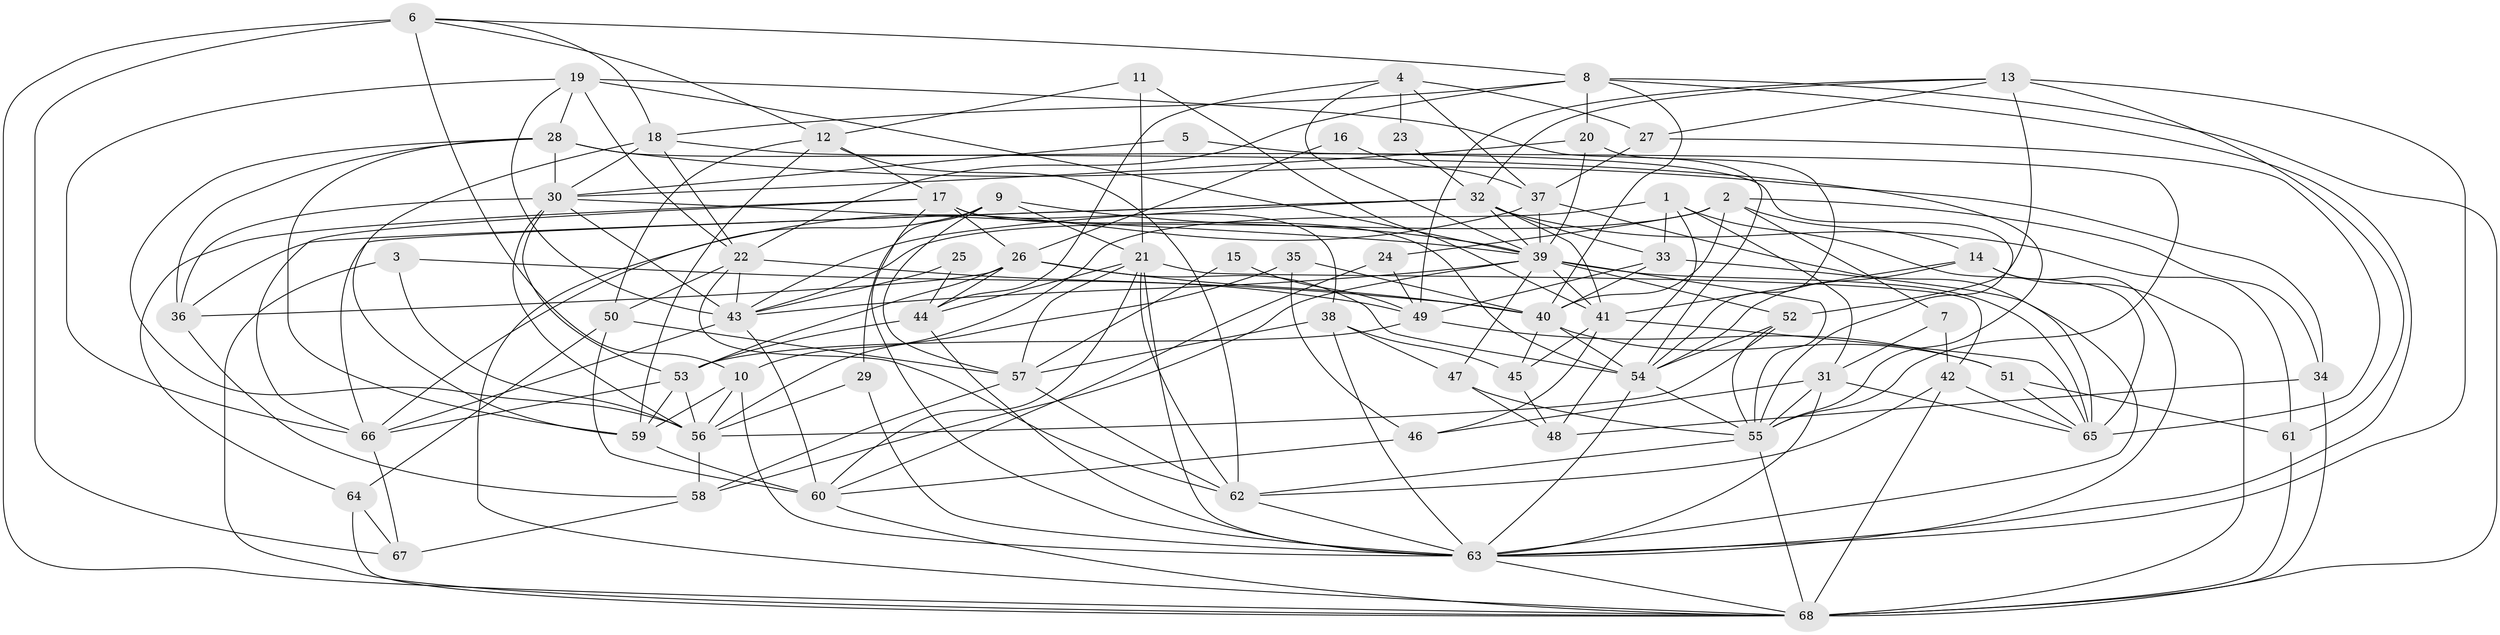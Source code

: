 // original degree distribution, {2: 0.15555555555555556, 4: 0.2222222222222222, 3: 0.2518518518518518, 6: 0.11851851851851852, 5: 0.2222222222222222, 8: 0.014814814814814815, 7: 0.014814814814814815}
// Generated by graph-tools (version 1.1) at 2025/50/03/09/25 03:50:06]
// undirected, 68 vertices, 198 edges
graph export_dot {
graph [start="1"]
  node [color=gray90,style=filled];
  1;
  2;
  3;
  4;
  5;
  6;
  7;
  8;
  9;
  10;
  11;
  12;
  13;
  14;
  15;
  16;
  17;
  18;
  19;
  20;
  21;
  22;
  23;
  24;
  25;
  26;
  27;
  28;
  29;
  30;
  31;
  32;
  33;
  34;
  35;
  36;
  37;
  38;
  39;
  40;
  41;
  42;
  43;
  44;
  45;
  46;
  47;
  48;
  49;
  50;
  51;
  52;
  53;
  54;
  55;
  56;
  57;
  58;
  59;
  60;
  61;
  62;
  63;
  64;
  65;
  66;
  67;
  68;
  1 -- 10 [weight=1.0];
  1 -- 31 [weight=1.0];
  1 -- 33 [weight=1.0];
  1 -- 48 [weight=1.0];
  1 -- 65 [weight=1.0];
  2 -- 7 [weight=1.0];
  2 -- 14 [weight=1.0];
  2 -- 24 [weight=1.0];
  2 -- 34 [weight=1.0];
  2 -- 40 [weight=1.0];
  2 -- 43 [weight=1.0];
  3 -- 40 [weight=1.0];
  3 -- 56 [weight=1.0];
  3 -- 68 [weight=1.0];
  4 -- 23 [weight=1.0];
  4 -- 27 [weight=1.0];
  4 -- 37 [weight=1.0];
  4 -- 39 [weight=1.0];
  4 -- 44 [weight=1.0];
  5 -- 30 [weight=1.0];
  5 -- 55 [weight=1.0];
  6 -- 8 [weight=1.0];
  6 -- 10 [weight=1.0];
  6 -- 12 [weight=1.0];
  6 -- 18 [weight=1.0];
  6 -- 67 [weight=1.0];
  6 -- 68 [weight=1.0];
  7 -- 31 [weight=1.0];
  7 -- 42 [weight=1.0];
  8 -- 18 [weight=1.0];
  8 -- 20 [weight=1.0];
  8 -- 22 [weight=1.0];
  8 -- 40 [weight=1.0];
  8 -- 63 [weight=1.0];
  8 -- 68 [weight=1.0];
  9 -- 21 [weight=1.0];
  9 -- 29 [weight=1.0];
  9 -- 39 [weight=1.0];
  9 -- 57 [weight=1.0];
  9 -- 68 [weight=1.0];
  10 -- 56 [weight=1.0];
  10 -- 59 [weight=1.0];
  10 -- 63 [weight=1.0];
  11 -- 12 [weight=1.0];
  11 -- 21 [weight=1.0];
  11 -- 41 [weight=1.0];
  12 -- 17 [weight=1.0];
  12 -- 50 [weight=1.0];
  12 -- 59 [weight=1.0];
  12 -- 62 [weight=1.0];
  13 -- 27 [weight=1.0];
  13 -- 32 [weight=1.0];
  13 -- 49 [weight=1.0];
  13 -- 52 [weight=1.0];
  13 -- 61 [weight=1.0];
  13 -- 63 [weight=1.0];
  14 -- 41 [weight=1.0];
  14 -- 54 [weight=1.0];
  14 -- 63 [weight=1.0];
  14 -- 68 [weight=1.0];
  15 -- 49 [weight=1.0];
  15 -- 57 [weight=1.0];
  16 -- 26 [weight=1.0];
  16 -- 37 [weight=1.0];
  17 -- 26 [weight=1.0];
  17 -- 38 [weight=1.0];
  17 -- 54 [weight=1.0];
  17 -- 63 [weight=1.0];
  17 -- 64 [weight=1.0];
  17 -- 66 [weight=1.0];
  18 -- 22 [weight=1.0];
  18 -- 30 [weight=1.0];
  18 -- 55 [weight=1.0];
  18 -- 59 [weight=1.0];
  19 -- 22 [weight=1.0];
  19 -- 28 [weight=1.0];
  19 -- 39 [weight=1.0];
  19 -- 43 [weight=1.0];
  19 -- 54 [weight=1.0];
  19 -- 66 [weight=1.0];
  20 -- 30 [weight=1.0];
  20 -- 39 [weight=1.0];
  20 -- 54 [weight=1.0];
  21 -- 42 [weight=1.0];
  21 -- 44 [weight=1.0];
  21 -- 57 [weight=1.0];
  21 -- 60 [weight=1.0];
  21 -- 62 [weight=1.0];
  21 -- 63 [weight=1.0];
  22 -- 43 [weight=1.0];
  22 -- 49 [weight=1.0];
  22 -- 50 [weight=1.0];
  22 -- 62 [weight=1.0];
  23 -- 32 [weight=1.0];
  24 -- 49 [weight=1.0];
  24 -- 60 [weight=1.0];
  25 -- 43 [weight=1.0];
  25 -- 44 [weight=1.0];
  26 -- 36 [weight=1.0];
  26 -- 40 [weight=1.0];
  26 -- 44 [weight=1.0];
  26 -- 53 [weight=1.0];
  26 -- 54 [weight=1.0];
  27 -- 37 [weight=1.0];
  27 -- 65 [weight=1.0];
  28 -- 30 [weight=1.0];
  28 -- 34 [weight=1.0];
  28 -- 36 [weight=1.0];
  28 -- 55 [weight=1.0];
  28 -- 56 [weight=1.0];
  28 -- 59 [weight=1.0];
  29 -- 56 [weight=1.0];
  29 -- 63 [weight=1.0];
  30 -- 36 [weight=1.0];
  30 -- 39 [weight=1.0];
  30 -- 43 [weight=1.0];
  30 -- 53 [weight=1.0];
  30 -- 56 [weight=1.0];
  31 -- 46 [weight=1.0];
  31 -- 55 [weight=1.0];
  31 -- 63 [weight=1.0];
  31 -- 65 [weight=1.0];
  32 -- 33 [weight=1.0];
  32 -- 36 [weight=1.0];
  32 -- 39 [weight=1.0];
  32 -- 41 [weight=1.0];
  32 -- 43 [weight=1.0];
  32 -- 61 [weight=1.0];
  32 -- 66 [weight=1.0];
  33 -- 40 [weight=1.0];
  33 -- 49 [weight=1.0];
  33 -- 63 [weight=1.0];
  34 -- 48 [weight=2.0];
  34 -- 68 [weight=1.0];
  35 -- 40 [weight=1.0];
  35 -- 46 [weight=1.0];
  35 -- 56 [weight=1.0];
  36 -- 58 [weight=1.0];
  37 -- 39 [weight=1.0];
  37 -- 65 [weight=1.0];
  37 -- 66 [weight=1.0];
  38 -- 45 [weight=1.0];
  38 -- 47 [weight=1.0];
  38 -- 57 [weight=1.0];
  38 -- 63 [weight=1.0];
  39 -- 41 [weight=1.0];
  39 -- 43 [weight=1.0];
  39 -- 47 [weight=1.0];
  39 -- 52 [weight=1.0];
  39 -- 55 [weight=1.0];
  39 -- 58 [weight=1.0];
  39 -- 65 [weight=1.0];
  40 -- 45 [weight=1.0];
  40 -- 51 [weight=1.0];
  40 -- 54 [weight=1.0];
  41 -- 45 [weight=1.0];
  41 -- 46 [weight=1.0];
  41 -- 65 [weight=1.0];
  42 -- 62 [weight=1.0];
  42 -- 65 [weight=1.0];
  42 -- 68 [weight=1.0];
  43 -- 60 [weight=1.0];
  43 -- 66 [weight=1.0];
  44 -- 53 [weight=1.0];
  44 -- 63 [weight=1.0];
  45 -- 48 [weight=1.0];
  46 -- 60 [weight=1.0];
  47 -- 48 [weight=2.0];
  47 -- 55 [weight=1.0];
  49 -- 51 [weight=1.0];
  49 -- 53 [weight=1.0];
  50 -- 57 [weight=1.0];
  50 -- 60 [weight=1.0];
  50 -- 64 [weight=1.0];
  51 -- 61 [weight=1.0];
  51 -- 65 [weight=1.0];
  52 -- 54 [weight=1.0];
  52 -- 55 [weight=1.0];
  52 -- 56 [weight=1.0];
  53 -- 56 [weight=1.0];
  53 -- 59 [weight=1.0];
  53 -- 66 [weight=1.0];
  54 -- 55 [weight=1.0];
  54 -- 63 [weight=1.0];
  55 -- 62 [weight=1.0];
  55 -- 68 [weight=1.0];
  56 -- 58 [weight=1.0];
  57 -- 58 [weight=1.0];
  57 -- 62 [weight=1.0];
  58 -- 67 [weight=1.0];
  59 -- 60 [weight=1.0];
  60 -- 68 [weight=1.0];
  61 -- 68 [weight=1.0];
  62 -- 63 [weight=1.0];
  63 -- 68 [weight=1.0];
  64 -- 67 [weight=1.0];
  64 -- 68 [weight=1.0];
  66 -- 67 [weight=1.0];
}
